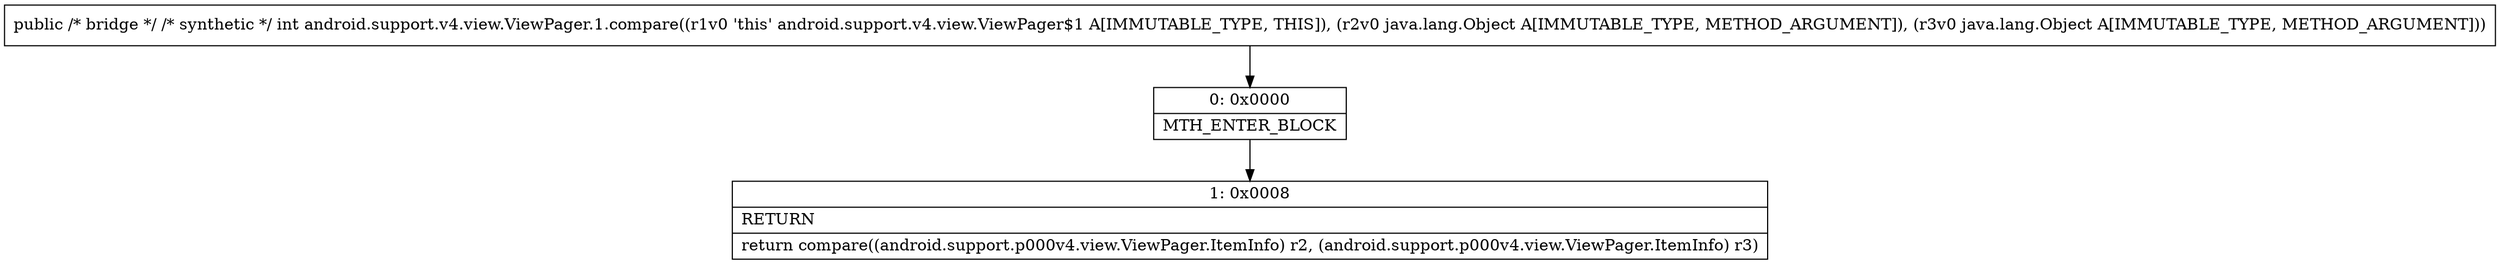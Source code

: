 digraph "CFG forandroid.support.v4.view.ViewPager.1.compare(Ljava\/lang\/Object;Ljava\/lang\/Object;)I" {
Node_0 [shape=record,label="{0\:\ 0x0000|MTH_ENTER_BLOCK\l}"];
Node_1 [shape=record,label="{1\:\ 0x0008|RETURN\l|return compare((android.support.p000v4.view.ViewPager.ItemInfo) r2, (android.support.p000v4.view.ViewPager.ItemInfo) r3)\l}"];
MethodNode[shape=record,label="{public \/* bridge *\/ \/* synthetic *\/ int android.support.v4.view.ViewPager.1.compare((r1v0 'this' android.support.v4.view.ViewPager$1 A[IMMUTABLE_TYPE, THIS]), (r2v0 java.lang.Object A[IMMUTABLE_TYPE, METHOD_ARGUMENT]), (r3v0 java.lang.Object A[IMMUTABLE_TYPE, METHOD_ARGUMENT])) }"];
MethodNode -> Node_0;
Node_0 -> Node_1;
}

